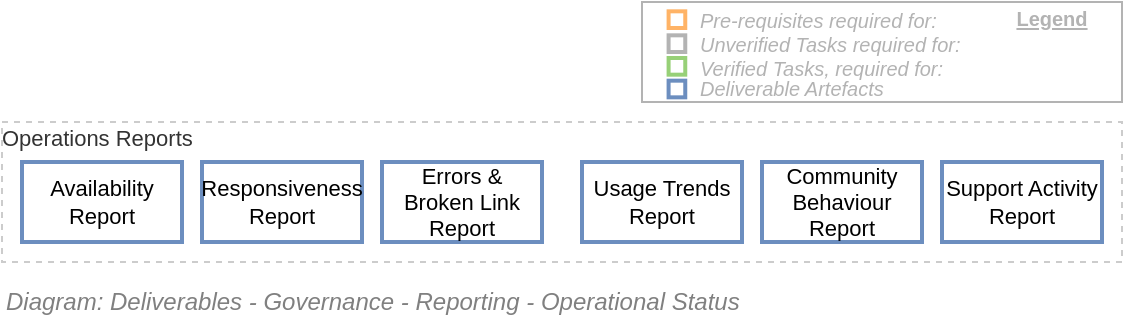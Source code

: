 <mxfile version="20.3.0" type="device"><diagram id="9LboLGjC6dgJXWVbGZEh" name="Governance Reporting - State"><mxGraphModel dx="782" dy="549" grid="1" gridSize="10" guides="1" tooltips="1" connect="1" arrows="1" fold="1" page="1" pageScale="1" pageWidth="827" pageHeight="1169" math="0" shadow="0"><root><mxCell id="dEGvNIilgXDF71r_Lfzp-0"/><mxCell id="dEGvNIilgXDF71r_Lfzp-1" value="Diagram" parent="dEGvNIilgXDF71r_Lfzp-0"/><mxCell id="kBX6_9V72yRslLjKn7UM-0" value="Operations Reports" style="rounded=0;whiteSpace=wrap;html=1;shadow=0;glass=0;comic=0;strokeColor=#CCCCCC;fillColor=none;fontSize=11;align=left;fontColor=#333333;recursiveResize=0;container=1;collapsible=0;verticalAlign=top;absoluteArcSize=1;spacing=0;spacingTop=-3;dashed=1;" parent="dEGvNIilgXDF71r_Lfzp-1" vertex="1"><mxGeometry x="120" y="220" width="560" height="70" as="geometry"/></mxCell><mxCell id="kBX6_9V72yRslLjKn7UM-1" value="Availability Report" style="rounded=0;whiteSpace=wrap;html=1;shadow=0;glass=0;comic=0;strokeColor=#6c8ebf;fontSize=11;align=center;recursiveResize=0;container=1;collapsible=0;fillColor=none;strokeWidth=2;" parent="kBX6_9V72yRslLjKn7UM-0" vertex="1"><mxGeometry x="10" y="20" width="80" height="40" as="geometry"/></mxCell><mxCell id="kBX6_9V72yRslLjKn7UM-2" value="Errors &amp;amp; Broken Link&lt;br&gt;Report" style="rounded=0;whiteSpace=wrap;html=1;shadow=0;glass=0;comic=0;strokeColor=#6c8ebf;fontSize=11;align=center;recursiveResize=0;container=1;collapsible=0;fillColor=none;strokeWidth=2;" parent="kBX6_9V72yRslLjKn7UM-0" vertex="1"><mxGeometry x="190" y="20" width="80" height="40" as="geometry"/></mxCell><mxCell id="kBX6_9V72yRslLjKn7UM-3" value="Responsiveness&lt;br&gt;Report" style="rounded=0;whiteSpace=wrap;html=1;shadow=0;glass=0;comic=0;strokeColor=#6c8ebf;fontSize=11;align=center;recursiveResize=0;container=1;collapsible=0;fillColor=none;strokeWidth=2;" parent="kBX6_9V72yRslLjKn7UM-0" vertex="1"><mxGeometry x="100" y="20" width="80" height="40" as="geometry"/></mxCell><mxCell id="kBX6_9V72yRslLjKn7UM-4" value="Usage Trends&lt;br style=&quot;font-size: 11px;&quot;&gt;Report" style="rounded=0;whiteSpace=wrap;html=1;shadow=0;glass=0;comic=0;strokeColor=#6c8ebf;fontSize=11;align=center;recursiveResize=0;container=1;collapsible=0;fillColor=none;strokeWidth=2;" parent="kBX6_9V72yRslLjKn7UM-0" vertex="1"><mxGeometry x="290" y="20" width="80" height="40" as="geometry"/></mxCell><mxCell id="kBX6_9V72yRslLjKn7UM-5" value="Community&lt;br style=&quot;font-size: 11px;&quot;&gt;Behaviour Report" style="rounded=0;whiteSpace=wrap;html=1;shadow=0;glass=0;comic=0;strokeColor=#6c8ebf;fontSize=11;align=center;recursiveResize=0;container=1;collapsible=0;fillColor=none;strokeWidth=2;" parent="kBX6_9V72yRslLjKn7UM-0" vertex="1"><mxGeometry x="380" y="20" width="80" height="40" as="geometry"/></mxCell><mxCell id="kBX6_9V72yRslLjKn7UM-6" value="Support Activity Report" style="rounded=0;whiteSpace=wrap;html=1;shadow=0;glass=0;comic=0;strokeColor=#6c8ebf;fontSize=11;align=center;recursiveResize=0;container=1;collapsible=0;fillColor=none;strokeWidth=2;" parent="kBX6_9V72yRslLjKn7UM-0" vertex="1"><mxGeometry x="470" y="20" width="80" height="40" as="geometry"/></mxCell><mxCell id="nO7jPqxeRS6yZ5XGwa3x-0" value="Legend" parent="dEGvNIilgXDF71r_Lfzp-0"/><mxCell id="nO7jPqxeRS6yZ5XGwa3x-1" value="" style="rounded=0;whiteSpace=wrap;html=1;fontSize=10;align=left;container=1;collapsible=0;fontColor=#B3B3B3;strokeColor=#B3B3B3;" parent="nO7jPqxeRS6yZ5XGwa3x-0" vertex="1"><mxGeometry x="440" y="160" width="240" height="50" as="geometry"/></mxCell><mxCell id="nO7jPqxeRS6yZ5XGwa3x-2" value="" style="whiteSpace=wrap;html=1;aspect=fixed;fillColor=none;fontSize=10;align=left;fontStyle=2;strokeWidth=2;strokeColor=#FFB366;" parent="nO7jPqxeRS6yZ5XGwa3x-1" vertex="1"><mxGeometry x="13.294" y="4.667" width="8.333" height="8.333" as="geometry"/></mxCell><mxCell id="nO7jPqxeRS6yZ5XGwa3x-3" value="" style="whiteSpace=wrap;html=1;aspect=fixed;fillColor=none;fontSize=10;align=left;fontStyle=2;strokeWidth=2;strokeColor=#97D077;" parent="nO7jPqxeRS6yZ5XGwa3x-1" vertex="1"><mxGeometry x="13.294" y="28" width="8.333" height="8.333" as="geometry"/></mxCell><mxCell id="nO7jPqxeRS6yZ5XGwa3x-4" value="" style="whiteSpace=wrap;html=1;aspect=fixed;strokeColor=#6c8ebf;fontSize=10;align=left;fontStyle=2;strokeWidth=2;fillColor=none;" parent="nO7jPqxeRS6yZ5XGwa3x-1" vertex="1"><mxGeometry x="13.294" y="39.333" width="8.333" height="8.333" as="geometry"/></mxCell><mxCell id="nO7jPqxeRS6yZ5XGwa3x-5" value="Pre-requisites required for:" style="text;html=1;strokeColor=none;fillColor=none;align=left;verticalAlign=middle;whiteSpace=wrap;rounded=0;fontSize=10;fontStyle=2;fontColor=#B3B3B3;" parent="nO7jPqxeRS6yZ5XGwa3x-1" vertex="1"><mxGeometry x="26.595" y="4.667" width="213.405" height="8.333" as="geometry"/></mxCell><mxCell id="nO7jPqxeRS6yZ5XGwa3x-6" value="Verified Tasks, required for:" style="text;html=1;strokeColor=none;fillColor=none;align=left;verticalAlign=middle;whiteSpace=wrap;rounded=0;fontSize=10;fontStyle=2;fontColor=#B3B3B3;" parent="nO7jPqxeRS6yZ5XGwa3x-1" vertex="1"><mxGeometry x="26.59" y="30" width="213.41" height="6.33" as="geometry"/></mxCell><mxCell id="nO7jPqxeRS6yZ5XGwa3x-7" value="Deliverable Artefacts" style="text;html=1;strokeColor=none;fillColor=none;align=left;verticalAlign=middle;whiteSpace=wrap;rounded=0;fontSize=10;fontStyle=2;fontColor=#B3B3B3;" parent="nO7jPqxeRS6yZ5XGwa3x-1" vertex="1"><mxGeometry x="26.595" y="39.333" width="213.405" height="8.333" as="geometry"/></mxCell><mxCell id="nO7jPqxeRS6yZ5XGwa3x-8" value="Legend" style="text;html=1;strokeColor=none;fillColor=none;align=center;verticalAlign=middle;whiteSpace=wrap;rounded=0;fontSize=10;fontStyle=5;fontColor=#B3B3B3;" parent="nO7jPqxeRS6yZ5XGwa3x-1" vertex="1"><mxGeometry x="180" width="50" height="16.67" as="geometry"/></mxCell><mxCell id="nO7jPqxeRS6yZ5XGwa3x-9" value="" style="whiteSpace=wrap;html=1;aspect=fixed;fontSize=10;align=left;fontStyle=2;strokeWidth=2;fontColor=#333333;fillColor=none;strokeColor=#B3B3B3;" parent="nO7jPqxeRS6yZ5XGwa3x-1" vertex="1"><mxGeometry x="13.294" y="16.667" width="8.333" height="8.333" as="geometry"/></mxCell><mxCell id="nO7jPqxeRS6yZ5XGwa3x-10" value="Unverified Tasks required for:" style="text;html=1;strokeColor=none;fillColor=none;align=left;verticalAlign=middle;whiteSpace=wrap;rounded=0;fontSize=10;fontStyle=2;fontColor=#B3B3B3;" parent="nO7jPqxeRS6yZ5XGwa3x-1" vertex="1"><mxGeometry x="26.595" y="16.667" width="213.405" height="8.333" as="geometry"/></mxCell><mxCell id="JOALebPEaai2mKQKW0tE-0" value="Title/Diagram" parent="dEGvNIilgXDF71r_Lfzp-0"/><mxCell id="bJU7QcSTVg0dwC-IO8jJ-0" value="&lt;font style=&quot;font-size: 12px&quot;&gt;Diagram: Deliverables - Governance - Reporting - Operational Status&lt;br style=&quot;font-size: 12px&quot;&gt;&lt;/font&gt;" style="text;strokeColor=none;fillColor=none;html=1;fontSize=12;fontStyle=2;verticalAlign=middle;align=left;shadow=0;glass=0;comic=0;opacity=30;fontColor=#808080;rounded=0;" parent="JOALebPEaai2mKQKW0tE-0" vertex="1"><mxGeometry x="120" y="300" width="520" height="20" as="geometry"/></mxCell></root></mxGraphModel></diagram></mxfile>